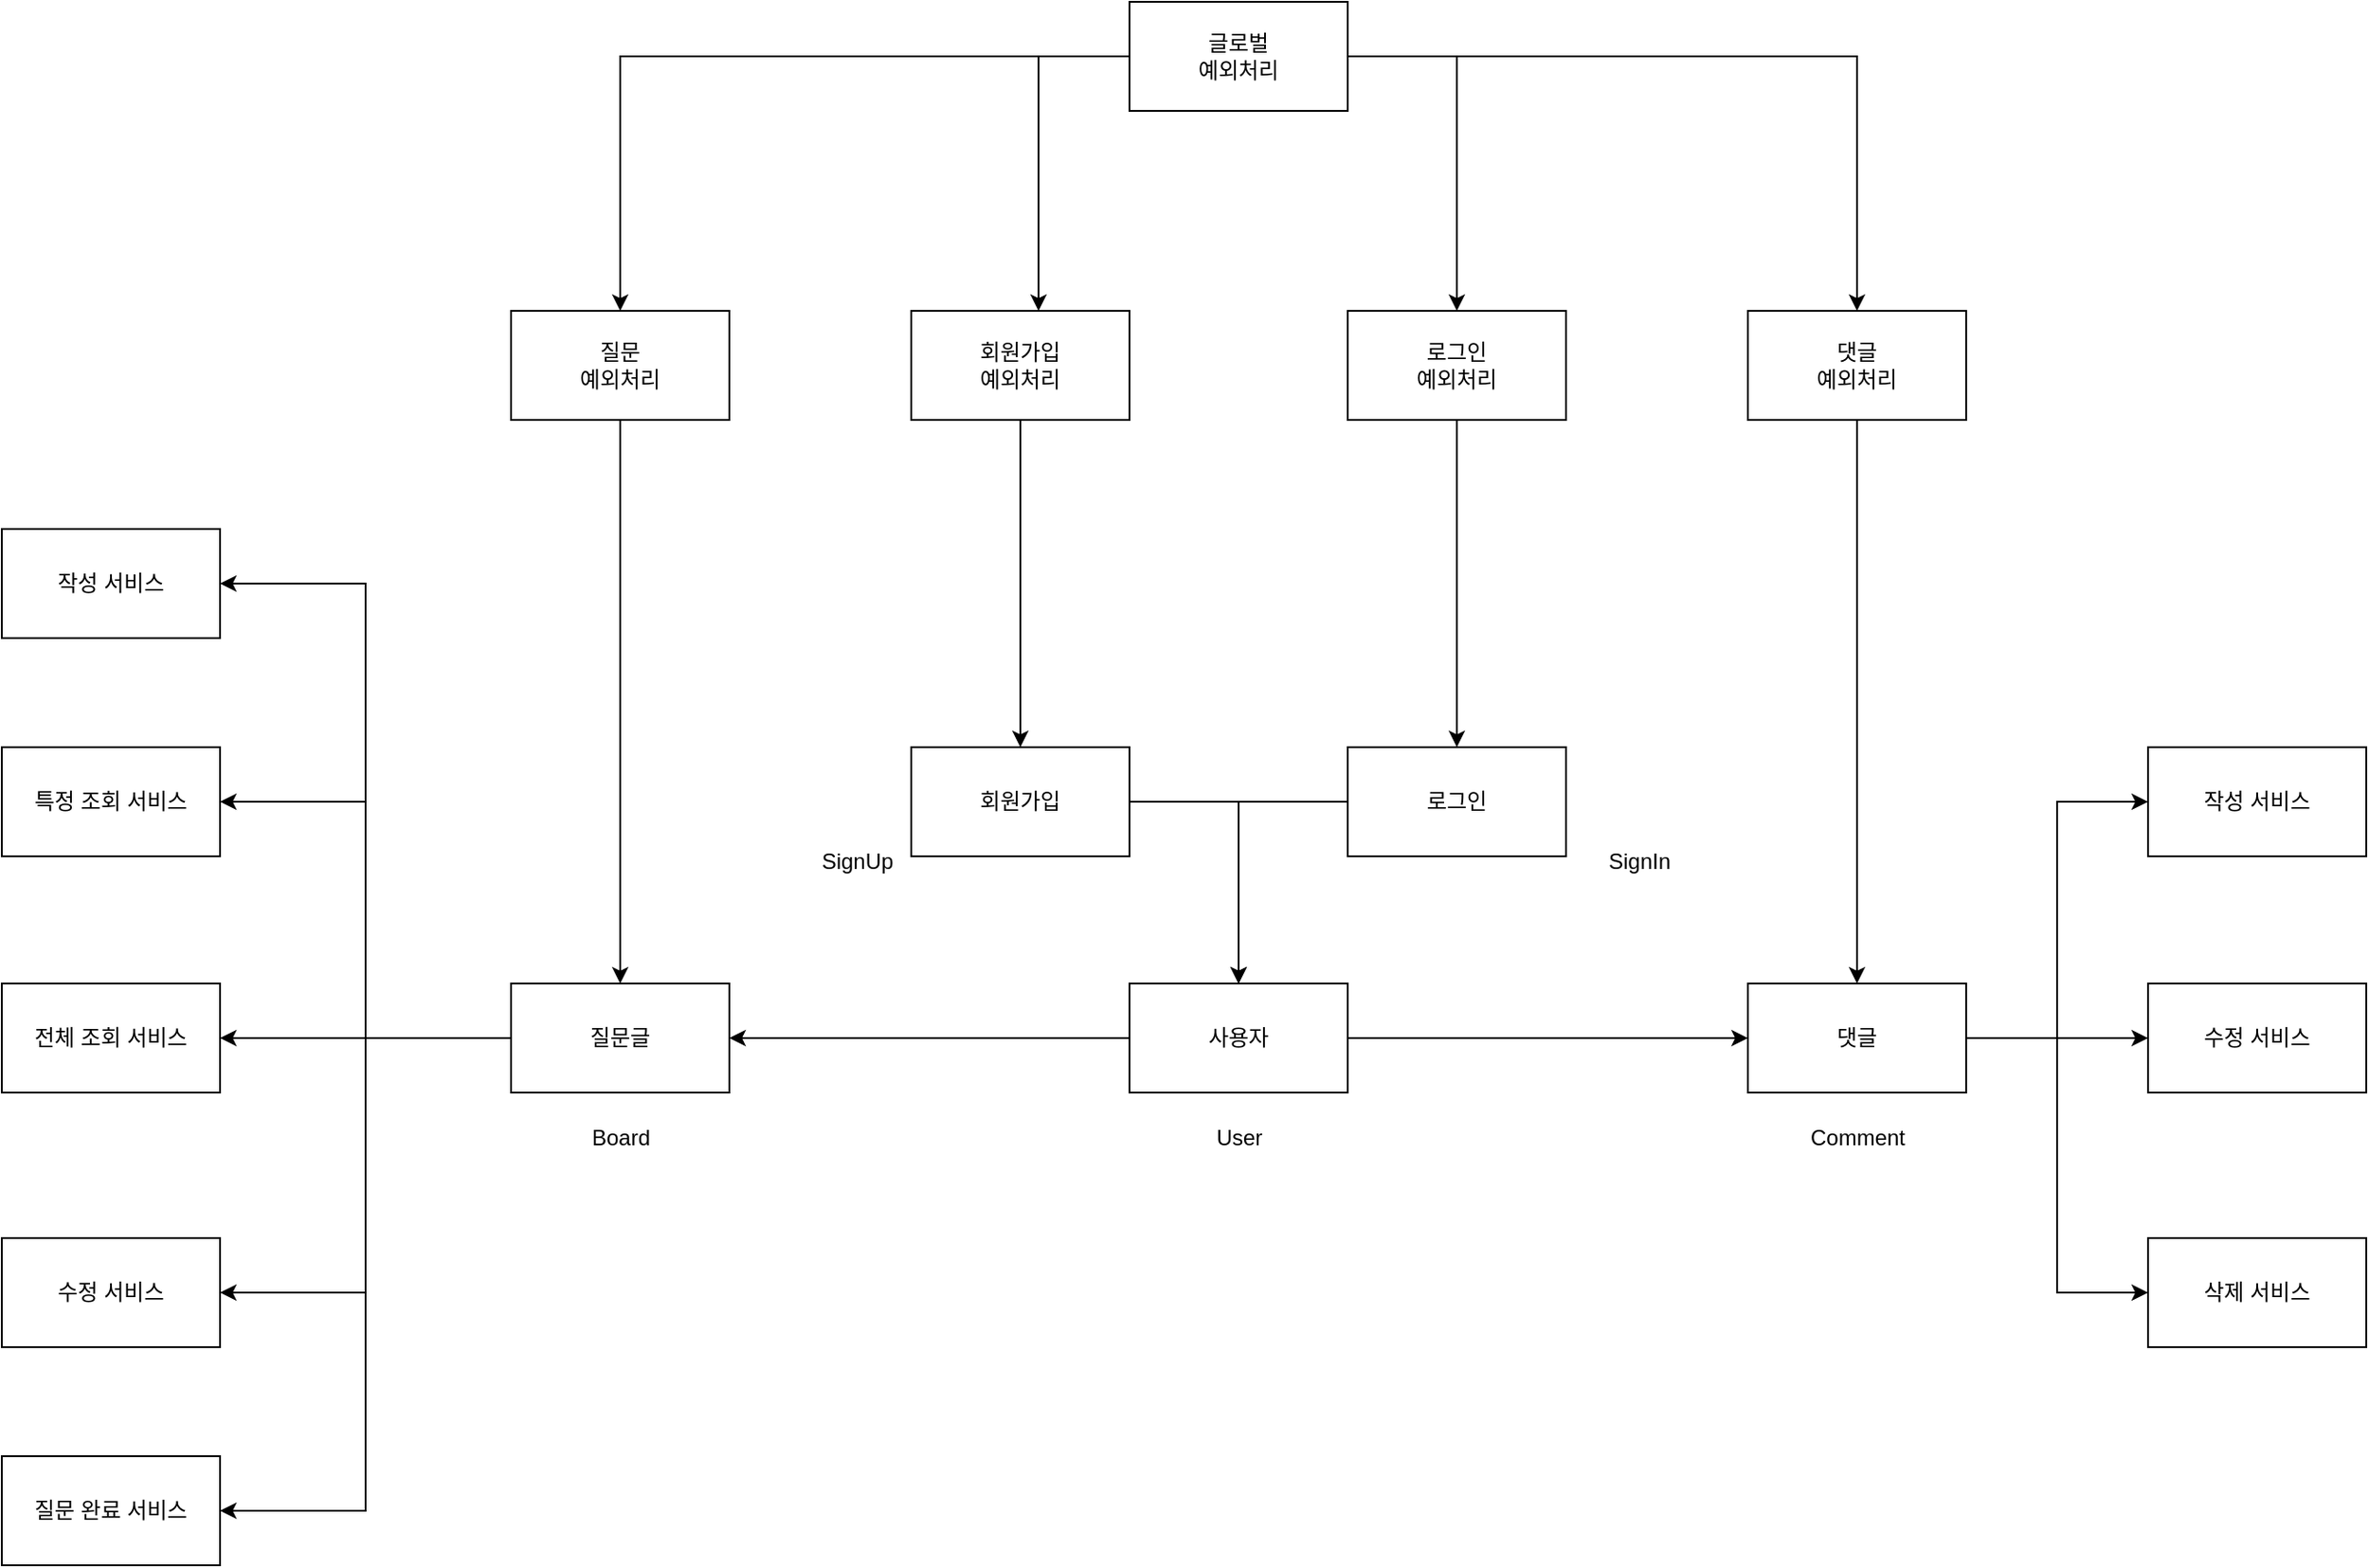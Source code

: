 <mxfile version="22.1.2" type="github">
  <diagram name="페이지-1" id="HCsCM02513WGVO04BGa-">
    <mxGraphModel dx="2399" dy="1801" grid="1" gridSize="10" guides="1" tooltips="1" connect="1" arrows="1" fold="1" page="1" pageScale="1" pageWidth="827" pageHeight="1169" math="0" shadow="0">
      <root>
        <mxCell id="0" />
        <mxCell id="1" parent="0" />
        <mxCell id="yKGulJFXTo4-5sV3-5xN-19" style="edgeStyle=orthogonalEdgeStyle;rounded=0;orthogonalLoop=1;jettySize=auto;html=1;" edge="1" parent="1" source="yKGulJFXTo4-5sV3-5xN-1" target="yKGulJFXTo4-5sV3-5xN-3">
          <mxGeometry relative="1" as="geometry" />
        </mxCell>
        <mxCell id="yKGulJFXTo4-5sV3-5xN-25" style="edgeStyle=orthogonalEdgeStyle;rounded=0;orthogonalLoop=1;jettySize=auto;html=1;" edge="1" parent="1" source="yKGulJFXTo4-5sV3-5xN-1" target="yKGulJFXTo4-5sV3-5xN-4">
          <mxGeometry relative="1" as="geometry" />
        </mxCell>
        <mxCell id="yKGulJFXTo4-5sV3-5xN-1" value="사용자" style="rounded=0;whiteSpace=wrap;html=1;" vertex="1" parent="1">
          <mxGeometry x="330" y="20" width="120" height="60" as="geometry" />
        </mxCell>
        <mxCell id="yKGulJFXTo4-5sV3-5xN-20" style="edgeStyle=orthogonalEdgeStyle;rounded=0;orthogonalLoop=1;jettySize=auto;html=1;entryX=1;entryY=0.5;entryDx=0;entryDy=0;" edge="1" parent="1" source="yKGulJFXTo4-5sV3-5xN-3" target="yKGulJFXTo4-5sV3-5xN-13">
          <mxGeometry relative="1" as="geometry" />
        </mxCell>
        <mxCell id="yKGulJFXTo4-5sV3-5xN-21" style="edgeStyle=orthogonalEdgeStyle;rounded=0;orthogonalLoop=1;jettySize=auto;html=1;entryX=1;entryY=0.5;entryDx=0;entryDy=0;" edge="1" parent="1" source="yKGulJFXTo4-5sV3-5xN-3" target="yKGulJFXTo4-5sV3-5xN-14">
          <mxGeometry relative="1" as="geometry" />
        </mxCell>
        <mxCell id="yKGulJFXTo4-5sV3-5xN-22" style="edgeStyle=orthogonalEdgeStyle;rounded=0;orthogonalLoop=1;jettySize=auto;html=1;" edge="1" parent="1" source="yKGulJFXTo4-5sV3-5xN-3" target="yKGulJFXTo4-5sV3-5xN-15">
          <mxGeometry relative="1" as="geometry" />
        </mxCell>
        <mxCell id="yKGulJFXTo4-5sV3-5xN-23" style="edgeStyle=orthogonalEdgeStyle;rounded=0;orthogonalLoop=1;jettySize=auto;html=1;entryX=1;entryY=0.5;entryDx=0;entryDy=0;" edge="1" parent="1" source="yKGulJFXTo4-5sV3-5xN-3" target="yKGulJFXTo4-5sV3-5xN-16">
          <mxGeometry relative="1" as="geometry" />
        </mxCell>
        <mxCell id="yKGulJFXTo4-5sV3-5xN-24" style="edgeStyle=orthogonalEdgeStyle;rounded=0;orthogonalLoop=1;jettySize=auto;html=1;entryX=1;entryY=0.5;entryDx=0;entryDy=0;" edge="1" parent="1" source="yKGulJFXTo4-5sV3-5xN-3" target="yKGulJFXTo4-5sV3-5xN-18">
          <mxGeometry relative="1" as="geometry" />
        </mxCell>
        <mxCell id="yKGulJFXTo4-5sV3-5xN-3" value="질문글" style="rounded=0;whiteSpace=wrap;html=1;" vertex="1" parent="1">
          <mxGeometry x="-10" y="20" width="120" height="60" as="geometry" />
        </mxCell>
        <mxCell id="yKGulJFXTo4-5sV3-5xN-31" style="edgeStyle=orthogonalEdgeStyle;rounded=0;orthogonalLoop=1;jettySize=auto;html=1;entryX=0;entryY=0.5;entryDx=0;entryDy=0;" edge="1" parent="1" source="yKGulJFXTo4-5sV3-5xN-4" target="yKGulJFXTo4-5sV3-5xN-26">
          <mxGeometry relative="1" as="geometry" />
        </mxCell>
        <mxCell id="yKGulJFXTo4-5sV3-5xN-32" style="edgeStyle=orthogonalEdgeStyle;rounded=0;orthogonalLoop=1;jettySize=auto;html=1;" edge="1" parent="1" source="yKGulJFXTo4-5sV3-5xN-4" target="yKGulJFXTo4-5sV3-5xN-29">
          <mxGeometry relative="1" as="geometry" />
        </mxCell>
        <mxCell id="yKGulJFXTo4-5sV3-5xN-33" style="edgeStyle=orthogonalEdgeStyle;rounded=0;orthogonalLoop=1;jettySize=auto;html=1;entryX=0;entryY=0.5;entryDx=0;entryDy=0;" edge="1" parent="1" source="yKGulJFXTo4-5sV3-5xN-4" target="yKGulJFXTo4-5sV3-5xN-30">
          <mxGeometry relative="1" as="geometry" />
        </mxCell>
        <mxCell id="yKGulJFXTo4-5sV3-5xN-4" value="댓글" style="rounded=0;whiteSpace=wrap;html=1;" vertex="1" parent="1">
          <mxGeometry x="670" y="20" width="120" height="60" as="geometry" />
        </mxCell>
        <mxCell id="yKGulJFXTo4-5sV3-5xN-11" style="edgeStyle=orthogonalEdgeStyle;rounded=0;orthogonalLoop=1;jettySize=auto;html=1;" edge="1" parent="1" source="yKGulJFXTo4-5sV3-5xN-9" target="yKGulJFXTo4-5sV3-5xN-1">
          <mxGeometry relative="1" as="geometry">
            <Array as="points">
              <mxPoint x="390" y="-80" />
            </Array>
          </mxGeometry>
        </mxCell>
        <mxCell id="yKGulJFXTo4-5sV3-5xN-9" value="회원가입" style="rounded=0;whiteSpace=wrap;html=1;" vertex="1" parent="1">
          <mxGeometry x="210" y="-110" width="120" height="60" as="geometry" />
        </mxCell>
        <mxCell id="yKGulJFXTo4-5sV3-5xN-12" style="edgeStyle=orthogonalEdgeStyle;rounded=0;orthogonalLoop=1;jettySize=auto;html=1;" edge="1" parent="1" source="yKGulJFXTo4-5sV3-5xN-10" target="yKGulJFXTo4-5sV3-5xN-1">
          <mxGeometry relative="1" as="geometry">
            <Array as="points">
              <mxPoint x="390" y="-80" />
            </Array>
          </mxGeometry>
        </mxCell>
        <mxCell id="yKGulJFXTo4-5sV3-5xN-10" value="로그인" style="rounded=0;whiteSpace=wrap;html=1;" vertex="1" parent="1">
          <mxGeometry x="450" y="-110" width="120" height="60" as="geometry" />
        </mxCell>
        <mxCell id="yKGulJFXTo4-5sV3-5xN-13" value="작성 서비스" style="rounded=0;whiteSpace=wrap;html=1;" vertex="1" parent="1">
          <mxGeometry x="-290" y="-230" width="120" height="60" as="geometry" />
        </mxCell>
        <mxCell id="yKGulJFXTo4-5sV3-5xN-14" value="특정 조회 서비스" style="rounded=0;whiteSpace=wrap;html=1;" vertex="1" parent="1">
          <mxGeometry x="-290" y="-110" width="120" height="60" as="geometry" />
        </mxCell>
        <mxCell id="yKGulJFXTo4-5sV3-5xN-15" value="전체 조회 서비스" style="rounded=0;whiteSpace=wrap;html=1;" vertex="1" parent="1">
          <mxGeometry x="-290" y="20" width="120" height="60" as="geometry" />
        </mxCell>
        <mxCell id="yKGulJFXTo4-5sV3-5xN-16" value="수정 서비스" style="rounded=0;whiteSpace=wrap;html=1;" vertex="1" parent="1">
          <mxGeometry x="-290" y="160" width="120" height="60" as="geometry" />
        </mxCell>
        <mxCell id="yKGulJFXTo4-5sV3-5xN-18" value="질문 완료 서비스" style="rounded=0;whiteSpace=wrap;html=1;" vertex="1" parent="1">
          <mxGeometry x="-290" y="280" width="120" height="60" as="geometry" />
        </mxCell>
        <mxCell id="yKGulJFXTo4-5sV3-5xN-26" value="작성 서비스" style="rounded=0;whiteSpace=wrap;html=1;" vertex="1" parent="1">
          <mxGeometry x="890" y="-110" width="120" height="60" as="geometry" />
        </mxCell>
        <mxCell id="yKGulJFXTo4-5sV3-5xN-29" value="수정 서비스" style="rounded=0;whiteSpace=wrap;html=1;" vertex="1" parent="1">
          <mxGeometry x="890" y="20" width="120" height="60" as="geometry" />
        </mxCell>
        <mxCell id="yKGulJFXTo4-5sV3-5xN-30" value="삭제 서비스" style="rounded=0;whiteSpace=wrap;html=1;" vertex="1" parent="1">
          <mxGeometry x="890" y="160" width="120" height="60" as="geometry" />
        </mxCell>
        <mxCell id="yKGulJFXTo4-5sV3-5xN-35" style="edgeStyle=orthogonalEdgeStyle;rounded=0;orthogonalLoop=1;jettySize=auto;html=1;" edge="1" parent="1" source="yKGulJFXTo4-5sV3-5xN-34" target="yKGulJFXTo4-5sV3-5xN-4">
          <mxGeometry relative="1" as="geometry" />
        </mxCell>
        <mxCell id="yKGulJFXTo4-5sV3-5xN-34" value="댓글&lt;br&gt;예외처리" style="rounded=0;whiteSpace=wrap;html=1;" vertex="1" parent="1">
          <mxGeometry x="670" y="-350" width="120" height="60" as="geometry" />
        </mxCell>
        <mxCell id="yKGulJFXTo4-5sV3-5xN-37" style="edgeStyle=orthogonalEdgeStyle;rounded=0;orthogonalLoop=1;jettySize=auto;html=1;" edge="1" parent="1" source="yKGulJFXTo4-5sV3-5xN-36" target="yKGulJFXTo4-5sV3-5xN-3">
          <mxGeometry relative="1" as="geometry" />
        </mxCell>
        <mxCell id="yKGulJFXTo4-5sV3-5xN-36" value="질문 &lt;br&gt;예외처리" style="rounded=0;whiteSpace=wrap;html=1;" vertex="1" parent="1">
          <mxGeometry x="-10" y="-350" width="120" height="60" as="geometry" />
        </mxCell>
        <mxCell id="yKGulJFXTo4-5sV3-5xN-40" style="edgeStyle=orthogonalEdgeStyle;rounded=0;orthogonalLoop=1;jettySize=auto;html=1;" edge="1" parent="1" source="yKGulJFXTo4-5sV3-5xN-38" target="yKGulJFXTo4-5sV3-5xN-9">
          <mxGeometry relative="1" as="geometry" />
        </mxCell>
        <mxCell id="yKGulJFXTo4-5sV3-5xN-38" value="회원가입&lt;br&gt;예외처리" style="rounded=0;whiteSpace=wrap;html=1;" vertex="1" parent="1">
          <mxGeometry x="210" y="-350" width="120" height="60" as="geometry" />
        </mxCell>
        <mxCell id="yKGulJFXTo4-5sV3-5xN-41" style="edgeStyle=orthogonalEdgeStyle;rounded=0;orthogonalLoop=1;jettySize=auto;html=1;" edge="1" parent="1" source="yKGulJFXTo4-5sV3-5xN-39" target="yKGulJFXTo4-5sV3-5xN-10">
          <mxGeometry relative="1" as="geometry" />
        </mxCell>
        <mxCell id="yKGulJFXTo4-5sV3-5xN-39" value="로그인&lt;br&gt;예외처리" style="rounded=0;whiteSpace=wrap;html=1;" vertex="1" parent="1">
          <mxGeometry x="450" y="-350" width="120" height="60" as="geometry" />
        </mxCell>
        <mxCell id="yKGulJFXTo4-5sV3-5xN-43" style="edgeStyle=orthogonalEdgeStyle;rounded=0;orthogonalLoop=1;jettySize=auto;html=1;" edge="1" parent="1" source="yKGulJFXTo4-5sV3-5xN-42" target="yKGulJFXTo4-5sV3-5xN-38">
          <mxGeometry relative="1" as="geometry">
            <Array as="points">
              <mxPoint x="280" y="-490" />
            </Array>
          </mxGeometry>
        </mxCell>
        <mxCell id="yKGulJFXTo4-5sV3-5xN-46" style="edgeStyle=orthogonalEdgeStyle;rounded=0;orthogonalLoop=1;jettySize=auto;html=1;entryX=0.5;entryY=0;entryDx=0;entryDy=0;" edge="1" parent="1" source="yKGulJFXTo4-5sV3-5xN-42" target="yKGulJFXTo4-5sV3-5xN-39">
          <mxGeometry relative="1" as="geometry">
            <Array as="points">
              <mxPoint x="510" y="-490" />
            </Array>
          </mxGeometry>
        </mxCell>
        <mxCell id="yKGulJFXTo4-5sV3-5xN-47" style="edgeStyle=orthogonalEdgeStyle;rounded=0;orthogonalLoop=1;jettySize=auto;html=1;" edge="1" parent="1" source="yKGulJFXTo4-5sV3-5xN-42" target="yKGulJFXTo4-5sV3-5xN-34">
          <mxGeometry relative="1" as="geometry" />
        </mxCell>
        <mxCell id="yKGulJFXTo4-5sV3-5xN-48" style="edgeStyle=orthogonalEdgeStyle;rounded=0;orthogonalLoop=1;jettySize=auto;html=1;" edge="1" parent="1" source="yKGulJFXTo4-5sV3-5xN-42" target="yKGulJFXTo4-5sV3-5xN-36">
          <mxGeometry relative="1" as="geometry" />
        </mxCell>
        <mxCell id="yKGulJFXTo4-5sV3-5xN-42" value="글로벌&lt;br&gt;예외처리" style="rounded=0;whiteSpace=wrap;html=1;" vertex="1" parent="1">
          <mxGeometry x="330" y="-520" width="120" height="60" as="geometry" />
        </mxCell>
        <mxCell id="yKGulJFXTo4-5sV3-5xN-52" value="SignUp" style="text;html=1;align=center;verticalAlign=middle;resizable=0;points=[];autosize=1;strokeColor=none;fillColor=none;" vertex="1" parent="1">
          <mxGeometry x="150" y="-62" width="60" height="30" as="geometry" />
        </mxCell>
        <mxCell id="yKGulJFXTo4-5sV3-5xN-53" value="SignIn" style="text;html=1;align=center;verticalAlign=middle;resizable=0;points=[];autosize=1;strokeColor=none;fillColor=none;" vertex="1" parent="1">
          <mxGeometry x="580" y="-62" width="60" height="30" as="geometry" />
        </mxCell>
        <mxCell id="yKGulJFXTo4-5sV3-5xN-54" value="User" style="text;html=1;align=center;verticalAlign=middle;resizable=0;points=[];autosize=1;strokeColor=none;fillColor=none;" vertex="1" parent="1">
          <mxGeometry x="365" y="90" width="50" height="30" as="geometry" />
        </mxCell>
        <mxCell id="yKGulJFXTo4-5sV3-5xN-55" value="Board" style="text;html=1;align=center;verticalAlign=middle;resizable=0;points=[];autosize=1;strokeColor=none;fillColor=none;" vertex="1" parent="1">
          <mxGeometry x="20" y="90" width="60" height="30" as="geometry" />
        </mxCell>
        <mxCell id="yKGulJFXTo4-5sV3-5xN-56" value="Comment" style="text;html=1;align=center;verticalAlign=middle;resizable=0;points=[];autosize=1;strokeColor=none;fillColor=none;" vertex="1" parent="1">
          <mxGeometry x="690" y="90" width="80" height="30" as="geometry" />
        </mxCell>
      </root>
    </mxGraphModel>
  </diagram>
</mxfile>
